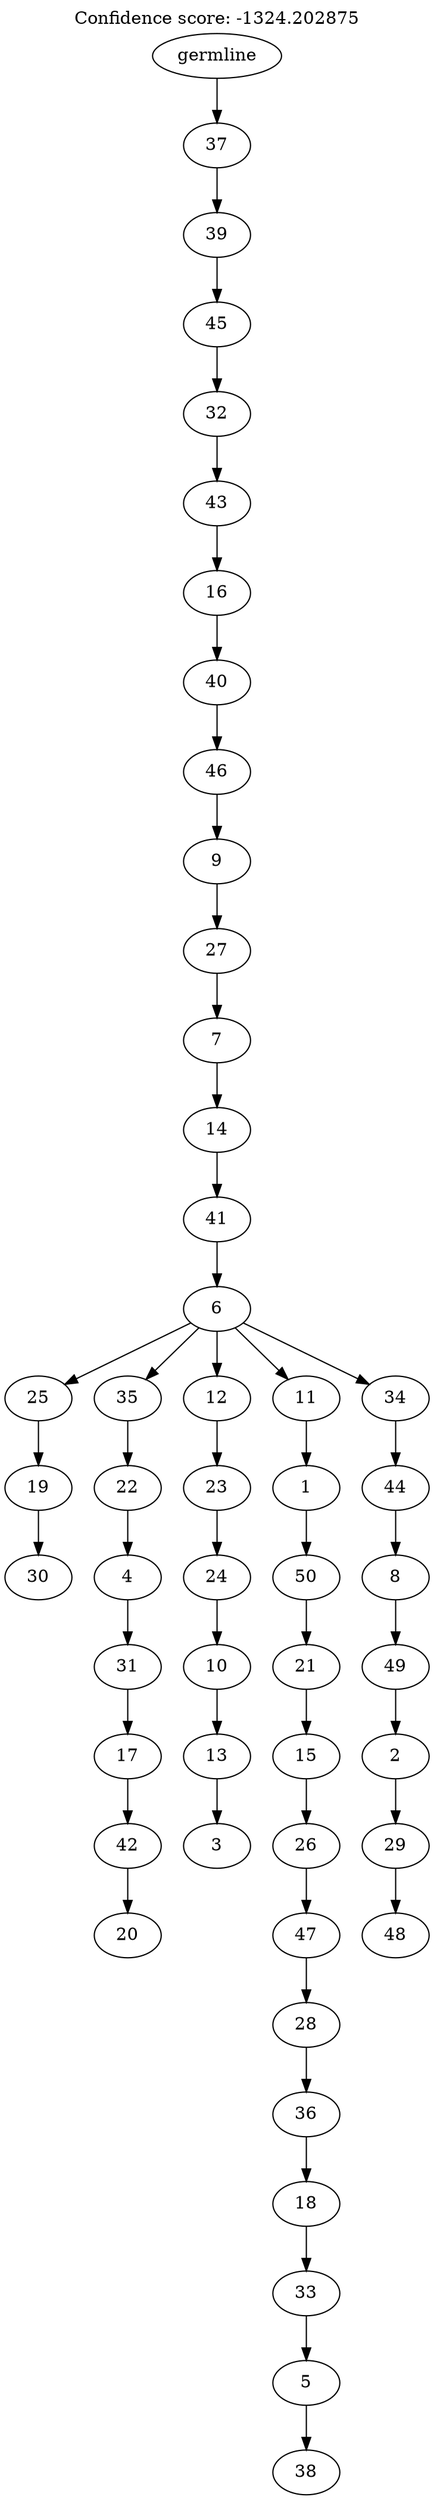 digraph g {
	"49" -> "50";
	"50" [label="30"];
	"48" -> "49";
	"49" [label="19"];
	"46" -> "47";
	"47" [label="20"];
	"45" -> "46";
	"46" [label="42"];
	"44" -> "45";
	"45" [label="17"];
	"43" -> "44";
	"44" [label="31"];
	"42" -> "43";
	"43" [label="4"];
	"41" -> "42";
	"42" [label="22"];
	"39" -> "40";
	"40" [label="3"];
	"38" -> "39";
	"39" [label="13"];
	"37" -> "38";
	"38" [label="10"];
	"36" -> "37";
	"37" [label="24"];
	"35" -> "36";
	"36" [label="23"];
	"33" -> "34";
	"34" [label="38"];
	"32" -> "33";
	"33" [label="5"];
	"31" -> "32";
	"32" [label="33"];
	"30" -> "31";
	"31" [label="18"];
	"29" -> "30";
	"30" [label="36"];
	"28" -> "29";
	"29" [label="28"];
	"27" -> "28";
	"28" [label="47"];
	"26" -> "27";
	"27" [label="26"];
	"25" -> "26";
	"26" [label="15"];
	"24" -> "25";
	"25" [label="21"];
	"23" -> "24";
	"24" [label="50"];
	"22" -> "23";
	"23" [label="1"];
	"20" -> "21";
	"21" [label="48"];
	"19" -> "20";
	"20" [label="29"];
	"18" -> "19";
	"19" [label="2"];
	"17" -> "18";
	"18" [label="49"];
	"16" -> "17";
	"17" [label="8"];
	"15" -> "16";
	"16" [label="44"];
	"14" -> "15";
	"15" [label="34"];
	"14" -> "22";
	"22" [label="11"];
	"14" -> "35";
	"35" [label="12"];
	"14" -> "41";
	"41" [label="35"];
	"14" -> "48";
	"48" [label="25"];
	"13" -> "14";
	"14" [label="6"];
	"12" -> "13";
	"13" [label="41"];
	"11" -> "12";
	"12" [label="14"];
	"10" -> "11";
	"11" [label="7"];
	"9" -> "10";
	"10" [label="27"];
	"8" -> "9";
	"9" [label="9"];
	"7" -> "8";
	"8" [label="46"];
	"6" -> "7";
	"7" [label="40"];
	"5" -> "6";
	"6" [label="16"];
	"4" -> "5";
	"5" [label="43"];
	"3" -> "4";
	"4" [label="32"];
	"2" -> "3";
	"3" [label="45"];
	"1" -> "2";
	"2" [label="39"];
	"0" -> "1";
	"1" [label="37"];
	"0" [label="germline"];
	labelloc="t";
	label="Confidence score: -1324.202875";
}
